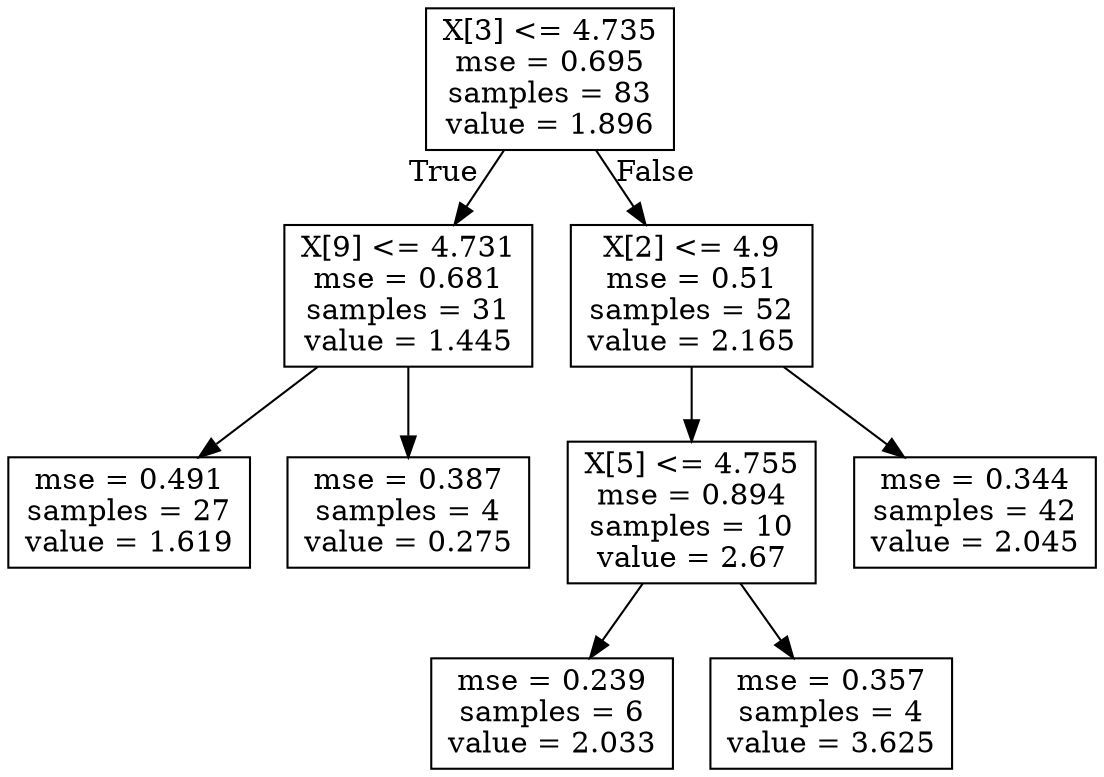 digraph Tree {
node [shape=box] ;
0 [label="X[3] <= 4.735\nmse = 0.695\nsamples = 83\nvalue = 1.896"] ;
1 [label="X[9] <= 4.731\nmse = 0.681\nsamples = 31\nvalue = 1.445"] ;
0 -> 1 [labeldistance=2.5, labelangle=45, headlabel="True"] ;
3 [label="mse = 0.491\nsamples = 27\nvalue = 1.619"] ;
1 -> 3 ;
4 [label="mse = 0.387\nsamples = 4\nvalue = 0.275"] ;
1 -> 4 ;
2 [label="X[2] <= 4.9\nmse = 0.51\nsamples = 52\nvalue = 2.165"] ;
0 -> 2 [labeldistance=2.5, labelangle=-45, headlabel="False"] ;
5 [label="X[5] <= 4.755\nmse = 0.894\nsamples = 10\nvalue = 2.67"] ;
2 -> 5 ;
7 [label="mse = 0.239\nsamples = 6\nvalue = 2.033"] ;
5 -> 7 ;
8 [label="mse = 0.357\nsamples = 4\nvalue = 3.625"] ;
5 -> 8 ;
6 [label="mse = 0.344\nsamples = 42\nvalue = 2.045"] ;
2 -> 6 ;
}
